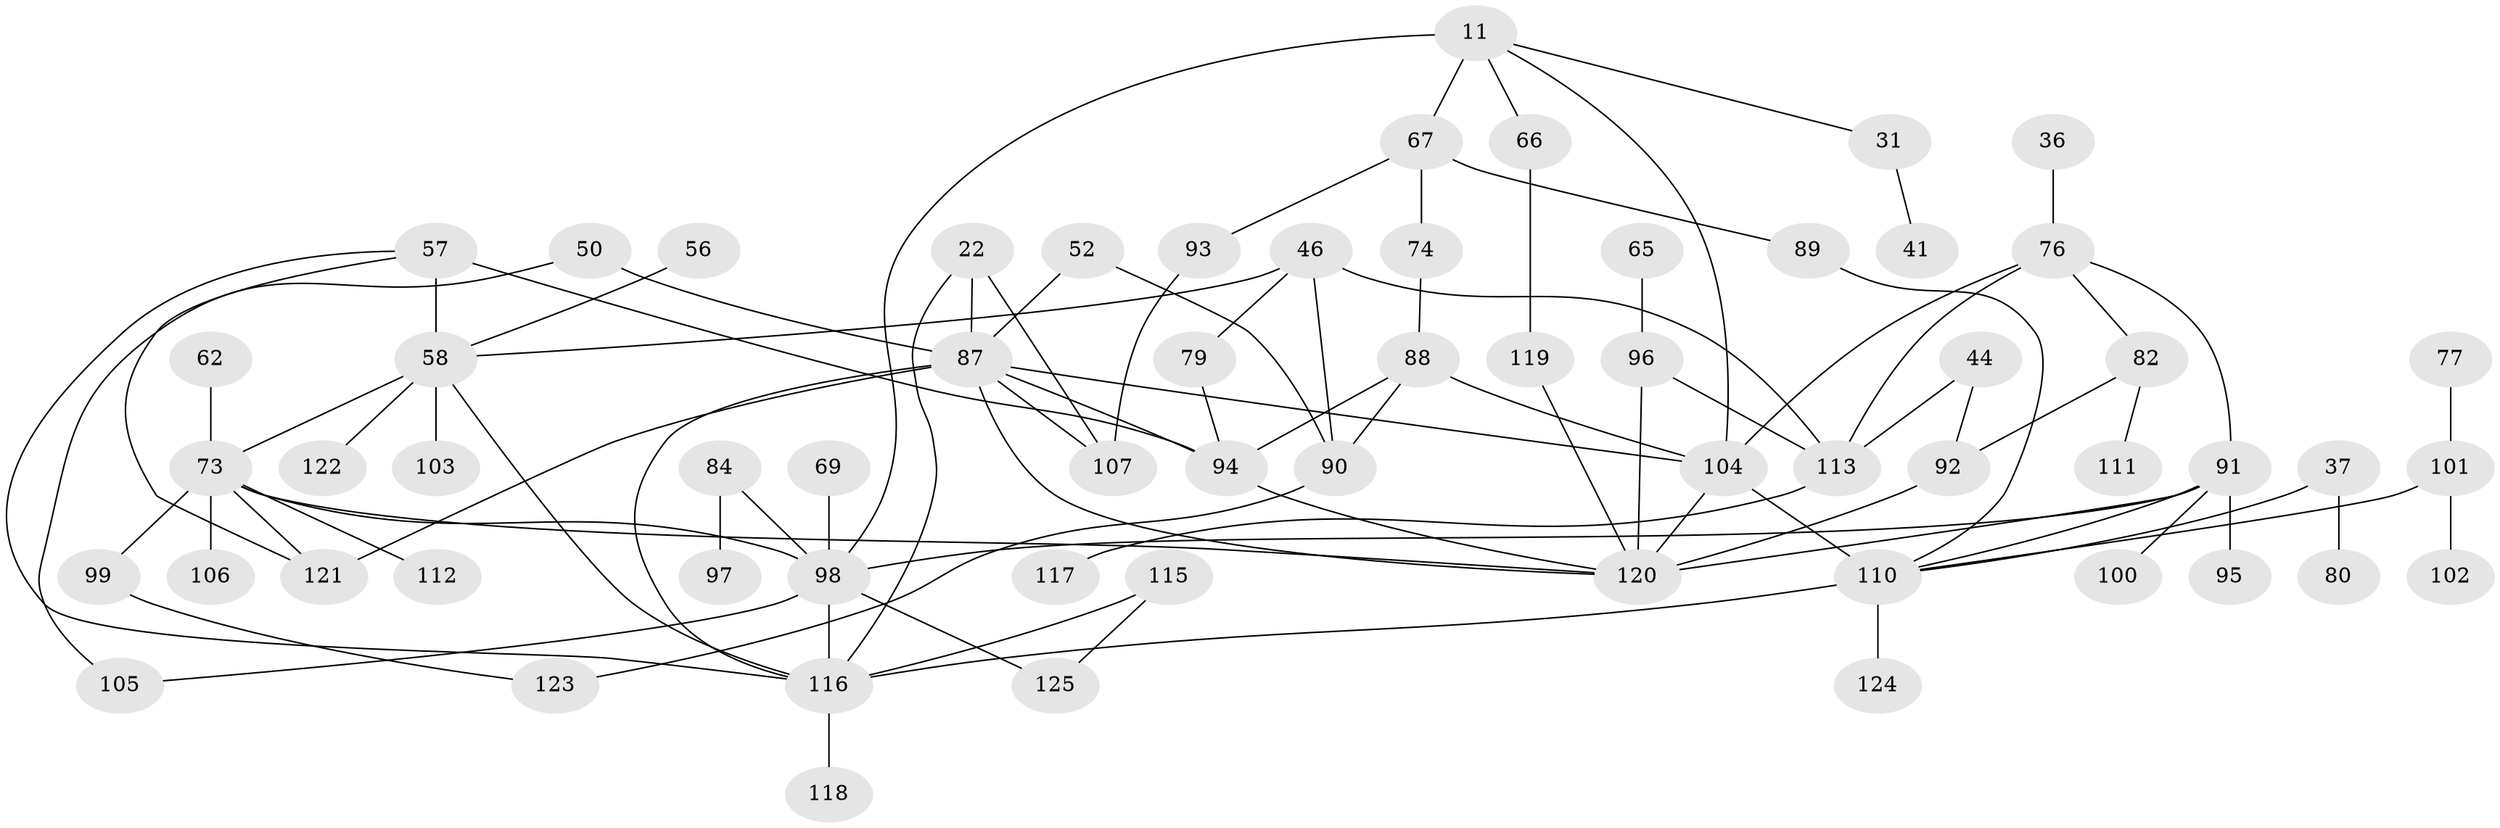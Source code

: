 // original degree distribution, {5: 0.08, 8: 0.016, 4: 0.12, 2: 0.296, 7: 0.008, 6: 0.04, 9: 0.008, 3: 0.232, 1: 0.2}
// Generated by graph-tools (version 1.1) at 2025/41/03/09/25 04:41:50]
// undirected, 62 vertices, 91 edges
graph export_dot {
graph [start="1"]
  node [color=gray90,style=filled];
  11;
  22;
  31;
  36;
  37;
  41;
  44;
  46 [super="+24"];
  50;
  52;
  56;
  57;
  58 [super="+47+51"];
  62;
  65 [super="+7"];
  66 [super="+17"];
  67 [super="+35"];
  69;
  73 [super="+12"];
  74;
  76 [super="+3"];
  77;
  79;
  80;
  82 [super="+48"];
  84;
  87 [super="+81+63"];
  88 [super="+18"];
  89;
  90;
  91 [super="+59+86"];
  92 [super="+68+16+72"];
  93;
  94 [super="+64+78"];
  95;
  96 [super="+6"];
  97;
  98 [super="+40+54"];
  99;
  100;
  101 [super="+27"];
  102;
  103;
  104 [super="+1+2"];
  105;
  106;
  107 [super="+61+83+43"];
  110 [super="+85+13"];
  111;
  112;
  113 [super="+75"];
  115;
  116 [super="+114"];
  117;
  118;
  119;
  120 [super="+49+108+39"];
  121 [super="+60+109"];
  122;
  123;
  124;
  125;
  11 -- 31;
  11 -- 67 [weight=2];
  11 -- 98;
  11 -- 104;
  11 -- 66;
  22 -- 87;
  22 -- 107 [weight=2];
  22 -- 116;
  31 -- 41;
  36 -- 76;
  37 -- 80;
  37 -- 110;
  44 -- 92;
  44 -- 113;
  46 -- 90;
  46 -- 58;
  46 -- 79;
  46 -- 113;
  50 -- 105;
  50 -- 87 [weight=2];
  52 -- 90;
  52 -- 87;
  56 -- 58;
  57 -- 116;
  57 -- 58 [weight=2];
  57 -- 121;
  57 -- 94;
  58 -- 103;
  58 -- 122;
  58 -- 73;
  58 -- 116;
  62 -- 73;
  65 -- 96;
  66 -- 119;
  67 -- 89;
  67 -- 74;
  67 -- 93;
  69 -- 98;
  73 -- 99;
  73 -- 121;
  73 -- 106;
  73 -- 112;
  73 -- 98 [weight=2];
  73 -- 120 [weight=2];
  74 -- 88;
  76 -- 82;
  76 -- 104;
  76 -- 91;
  76 -- 113;
  77 -- 101;
  79 -- 94;
  82 -- 111;
  82 -- 92 [weight=3];
  84 -- 97;
  84 -- 98;
  87 -- 104 [weight=5];
  87 -- 107 [weight=3];
  87 -- 116 [weight=2];
  87 -- 94;
  87 -- 120;
  87 -- 121;
  88 -- 90;
  88 -- 104;
  88 -- 94;
  89 -- 110;
  90 -- 123;
  91 -- 100;
  91 -- 110 [weight=2];
  91 -- 98;
  91 -- 120 [weight=2];
  91 -- 95;
  92 -- 120 [weight=3];
  93 -- 107;
  94 -- 120 [weight=2];
  96 -- 120 [weight=3];
  96 -- 113;
  98 -- 105;
  98 -- 125;
  98 -- 116;
  99 -- 123;
  101 -- 102;
  101 -- 110;
  104 -- 120;
  104 -- 110 [weight=3];
  110 -- 124;
  110 -- 116 [weight=2];
  113 -- 117;
  115 -- 125;
  115 -- 116;
  116 -- 118;
  119 -- 120;
}
